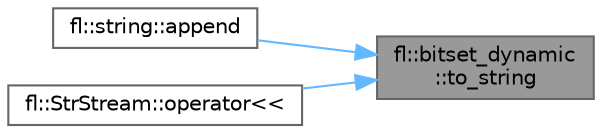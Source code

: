 digraph "fl::bitset_dynamic::to_string"
{
 // INTERACTIVE_SVG=YES
 // LATEX_PDF_SIZE
  bgcolor="transparent";
  edge [fontname=Helvetica,fontsize=10,labelfontname=Helvetica,labelfontsize=10];
  node [fontname=Helvetica,fontsize=10,shape=box,height=0.2,width=0.4];
  rankdir="RL";
  Node1 [id="Node000001",label="fl::bitset_dynamic\l::to_string",height=0.2,width=0.4,color="gray40", fillcolor="grey60", style="filled", fontcolor="black",tooltip=" "];
  Node1 -> Node2 [id="edge1_Node000001_Node000002",dir="back",color="steelblue1",style="solid",tooltip=" "];
  Node2 [id="Node000002",label="fl::string::append",height=0.2,width=0.4,color="grey40", fillcolor="white", style="filled",URL="$d2/db2/classfl_1_1string_a0a3abbb6553acc08354268d3c27437dd.html#a0a3abbb6553acc08354268d3c27437dd",tooltip=" "];
  Node1 -> Node3 [id="edge2_Node000001_Node000003",dir="back",color="steelblue1",style="solid",tooltip=" "];
  Node3 [id="Node000003",label="fl::StrStream::operator\<\<",height=0.2,width=0.4,color="grey40", fillcolor="white", style="filled",URL="$d4/dc6/classfl_1_1_str_stream_a69d57a941c7ae946751719d465e0e565.html#a69d57a941c7ae946751719d465e0e565",tooltip=" "];
}
